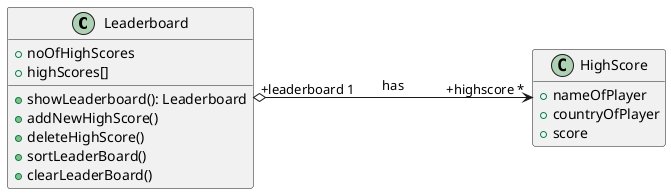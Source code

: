 @startuml

class Leaderboard {
  +noOfHighScores
  +highScores[]
  +showLeaderboard(): Leaderboard
  +addNewHighScore()
  +deleteHighScore()
  +sortLeaderBoard()
  +clearLeaderBoard()
}

class HighScore {
  +nameOfPlayer
  +countryOfPlayer
  +score
}

hide HighScore methods
Leaderboard "+leaderboard 1" o-[norank]----> "+highscore *" HighScore: has

@enduml
